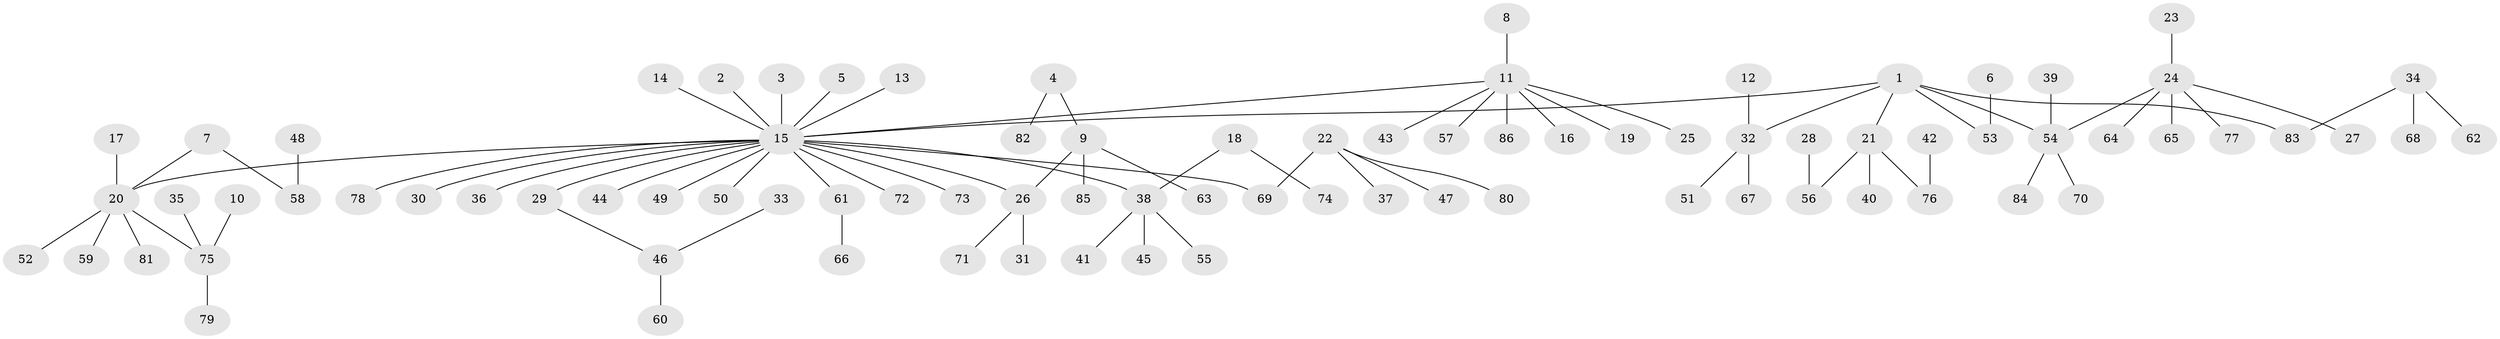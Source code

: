 // original degree distribution, {23: 0.007042253521126761, 6: 0.035211267605633804, 1: 0.6690140845070423, 5: 0.02112676056338028, 7: 0.007042253521126761, 9: 0.014084507042253521, 2: 0.14084507042253522, 3: 0.07042253521126761, 8: 0.007042253521126761, 4: 0.028169014084507043}
// Generated by graph-tools (version 1.1) at 2025/36/03/04/25 23:36:49]
// undirected, 86 vertices, 85 edges
graph export_dot {
  node [color=gray90,style=filled];
  1;
  2;
  3;
  4;
  5;
  6;
  7;
  8;
  9;
  10;
  11;
  12;
  13;
  14;
  15;
  16;
  17;
  18;
  19;
  20;
  21;
  22;
  23;
  24;
  25;
  26;
  27;
  28;
  29;
  30;
  31;
  32;
  33;
  34;
  35;
  36;
  37;
  38;
  39;
  40;
  41;
  42;
  43;
  44;
  45;
  46;
  47;
  48;
  49;
  50;
  51;
  52;
  53;
  54;
  55;
  56;
  57;
  58;
  59;
  60;
  61;
  62;
  63;
  64;
  65;
  66;
  67;
  68;
  69;
  70;
  71;
  72;
  73;
  74;
  75;
  76;
  77;
  78;
  79;
  80;
  81;
  82;
  83;
  84;
  85;
  86;
  1 -- 15 [weight=1.0];
  1 -- 21 [weight=1.0];
  1 -- 32 [weight=1.0];
  1 -- 53 [weight=1.0];
  1 -- 54 [weight=1.0];
  1 -- 83 [weight=1.0];
  2 -- 15 [weight=1.0];
  3 -- 15 [weight=1.0];
  4 -- 9 [weight=1.0];
  4 -- 82 [weight=1.0];
  5 -- 15 [weight=1.0];
  6 -- 53 [weight=1.0];
  7 -- 20 [weight=1.0];
  7 -- 58 [weight=1.0];
  8 -- 11 [weight=1.0];
  9 -- 26 [weight=1.0];
  9 -- 63 [weight=1.0];
  9 -- 85 [weight=1.0];
  10 -- 75 [weight=1.0];
  11 -- 15 [weight=1.0];
  11 -- 16 [weight=1.0];
  11 -- 19 [weight=1.0];
  11 -- 25 [weight=1.0];
  11 -- 43 [weight=1.0];
  11 -- 57 [weight=1.0];
  11 -- 86 [weight=1.0];
  12 -- 32 [weight=1.0];
  13 -- 15 [weight=1.0];
  14 -- 15 [weight=1.0];
  15 -- 20 [weight=1.0];
  15 -- 26 [weight=1.0];
  15 -- 29 [weight=1.0];
  15 -- 30 [weight=1.0];
  15 -- 36 [weight=1.0];
  15 -- 38 [weight=1.0];
  15 -- 44 [weight=1.0];
  15 -- 49 [weight=1.0];
  15 -- 50 [weight=1.0];
  15 -- 61 [weight=1.0];
  15 -- 69 [weight=1.0];
  15 -- 72 [weight=1.0];
  15 -- 73 [weight=1.0];
  15 -- 78 [weight=1.0];
  17 -- 20 [weight=1.0];
  18 -- 38 [weight=1.0];
  18 -- 74 [weight=1.0];
  20 -- 52 [weight=1.0];
  20 -- 59 [weight=1.0];
  20 -- 75 [weight=1.0];
  20 -- 81 [weight=1.0];
  21 -- 40 [weight=1.0];
  21 -- 56 [weight=1.0];
  21 -- 76 [weight=1.0];
  22 -- 37 [weight=1.0];
  22 -- 47 [weight=1.0];
  22 -- 69 [weight=1.0];
  22 -- 80 [weight=1.0];
  23 -- 24 [weight=1.0];
  24 -- 27 [weight=1.0];
  24 -- 54 [weight=1.0];
  24 -- 64 [weight=1.0];
  24 -- 65 [weight=1.0];
  24 -- 77 [weight=1.0];
  26 -- 31 [weight=1.0];
  26 -- 71 [weight=1.0];
  28 -- 56 [weight=1.0];
  29 -- 46 [weight=1.0];
  32 -- 51 [weight=1.0];
  32 -- 67 [weight=1.0];
  33 -- 46 [weight=1.0];
  34 -- 62 [weight=1.0];
  34 -- 68 [weight=1.0];
  34 -- 83 [weight=1.0];
  35 -- 75 [weight=1.0];
  38 -- 41 [weight=1.0];
  38 -- 45 [weight=1.0];
  38 -- 55 [weight=1.0];
  39 -- 54 [weight=1.0];
  42 -- 76 [weight=1.0];
  46 -- 60 [weight=1.0];
  48 -- 58 [weight=1.0];
  54 -- 70 [weight=1.0];
  54 -- 84 [weight=1.0];
  61 -- 66 [weight=1.0];
  75 -- 79 [weight=1.0];
}
